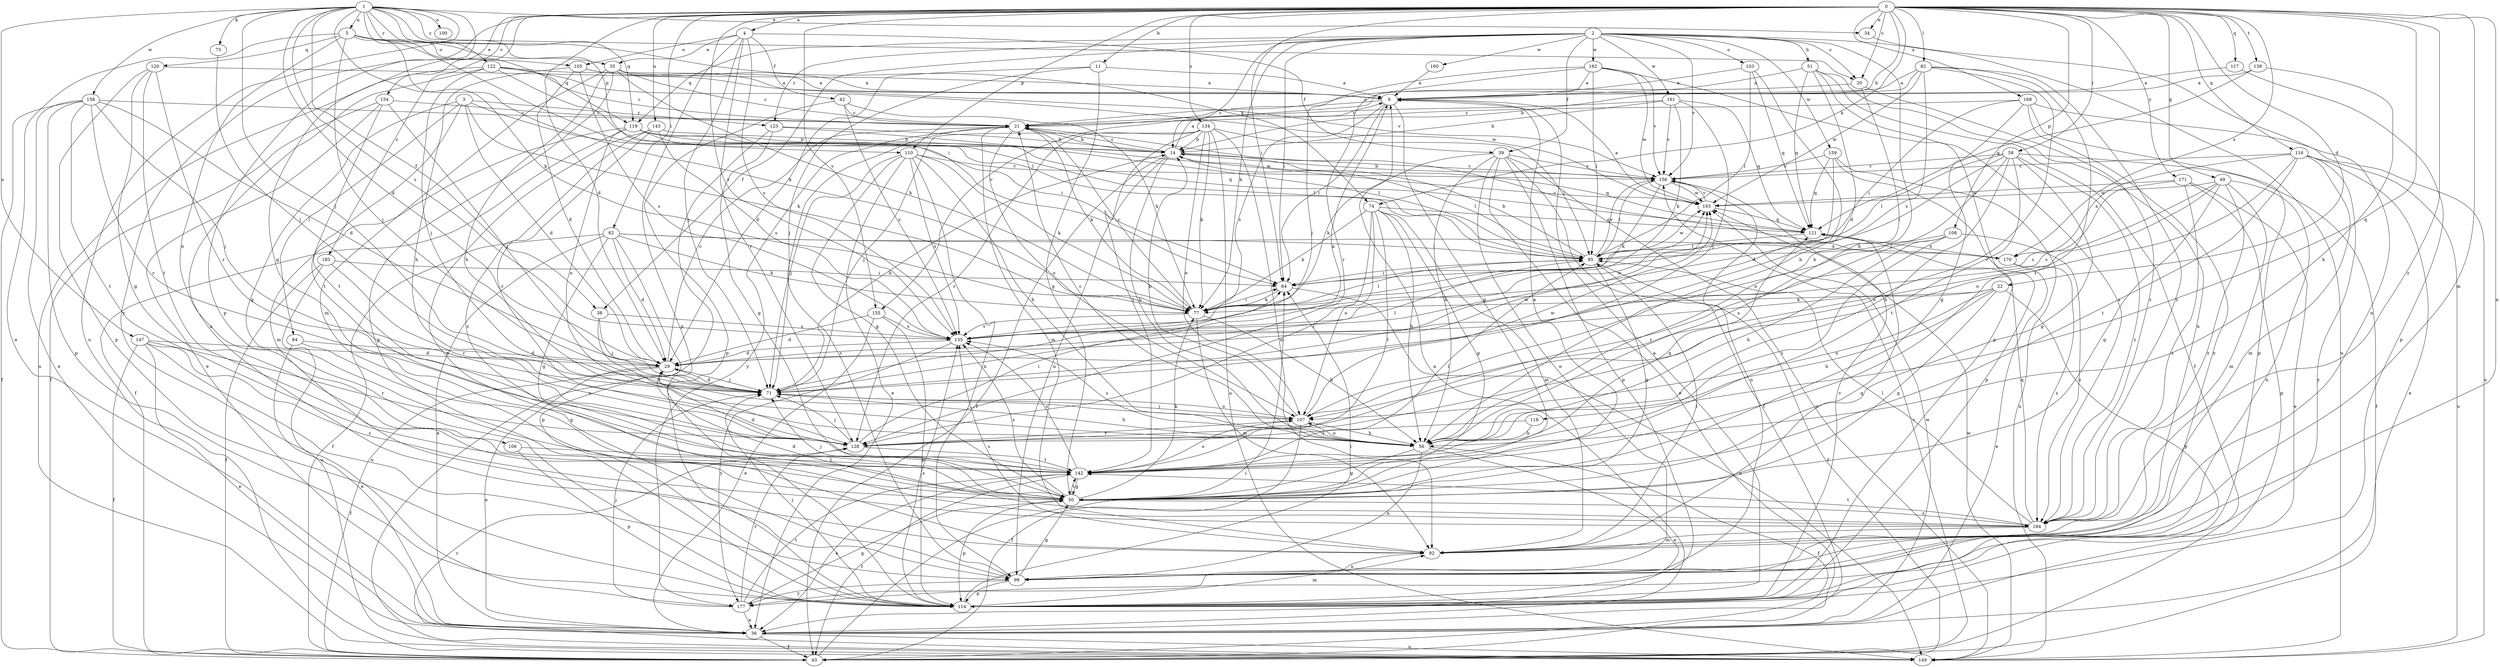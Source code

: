 strict digraph  {
0;
1;
2;
3;
4;
5;
6;
11;
14;
20;
21;
22;
29;
34;
35;
36;
38;
39;
42;
43;
49;
50;
51;
56;
58;
62;
64;
71;
74;
75;
77;
82;
84;
85;
92;
99;
100;
103;
105;
106;
107;
108;
110;
114;
116;
117;
118;
119;
120;
121;
122;
123;
128;
134;
135;
138;
142;
143;
147;
149;
154;
155;
156;
158;
159;
160;
161;
162;
163;
168;
170;
171;
177;
183;
184;
0 -> 4  [label=a];
0 -> 11  [label=b];
0 -> 14  [label=b];
0 -> 20  [label=c];
0 -> 22  [label=d];
0 -> 29  [label=d];
0 -> 34  [label=e];
0 -> 49  [label=g];
0 -> 50  [label=g];
0 -> 58  [label=i];
0 -> 62  [label=i];
0 -> 64  [label=i];
0 -> 74  [label=k];
0 -> 82  [label=l];
0 -> 92  [label=m];
0 -> 99  [label=n];
0 -> 108  [label=p];
0 -> 110  [label=p];
0 -> 116  [label=q];
0 -> 117  [label=q];
0 -> 118  [label=q];
0 -> 134  [label=s];
0 -> 135  [label=s];
0 -> 138  [label=t];
0 -> 143  [label=u];
0 -> 154  [label=v];
0 -> 155  [label=v];
0 -> 168  [label=x];
0 -> 170  [label=x];
0 -> 171  [label=y];
0 -> 177  [label=y];
0 -> 183  [label=z];
0 -> 184  [label=z];
1 -> 5  [label=a];
1 -> 20  [label=c];
1 -> 29  [label=d];
1 -> 34  [label=e];
1 -> 38  [label=f];
1 -> 64  [label=i];
1 -> 71  [label=j];
1 -> 74  [label=k];
1 -> 75  [label=k];
1 -> 77  [label=k];
1 -> 100  [label=o];
1 -> 110  [label=p];
1 -> 114  [label=p];
1 -> 119  [label=q];
1 -> 122  [label=r];
1 -> 135  [label=s];
1 -> 147  [label=u];
1 -> 149  [label=u];
1 -> 158  [label=w];
2 -> 20  [label=c];
2 -> 38  [label=f];
2 -> 39  [label=f];
2 -> 51  [label=h];
2 -> 56  [label=h];
2 -> 64  [label=i];
2 -> 77  [label=k];
2 -> 103  [label=o];
2 -> 119  [label=q];
2 -> 123  [label=r];
2 -> 149  [label=u];
2 -> 155  [label=v];
2 -> 156  [label=v];
2 -> 159  [label=w];
2 -> 160  [label=w];
2 -> 161  [label=w];
2 -> 162  [label=w];
3 -> 29  [label=d];
3 -> 50  [label=g];
3 -> 64  [label=i];
3 -> 77  [label=k];
3 -> 84  [label=l];
3 -> 123  [label=r];
3 -> 142  [label=t];
4 -> 35  [label=e];
4 -> 39  [label=f];
4 -> 42  [label=f];
4 -> 71  [label=j];
4 -> 105  [label=o];
4 -> 114  [label=p];
4 -> 128  [label=r];
4 -> 135  [label=s];
5 -> 35  [label=e];
5 -> 36  [label=e];
5 -> 71  [label=j];
5 -> 77  [label=k];
5 -> 105  [label=o];
5 -> 106  [label=o];
5 -> 119  [label=q];
5 -> 120  [label=q];
6 -> 21  [label=c];
6 -> 50  [label=g];
6 -> 64  [label=i];
6 -> 135  [label=s];
11 -> 6  [label=a];
11 -> 29  [label=d];
11 -> 50  [label=g];
11 -> 71  [label=j];
14 -> 6  [label=a];
14 -> 21  [label=c];
14 -> 43  [label=f];
14 -> 56  [label=h];
14 -> 85  [label=l];
14 -> 99  [label=n];
14 -> 121  [label=q];
14 -> 156  [label=v];
20 -> 21  [label=c];
20 -> 56  [label=h];
20 -> 184  [label=z];
21 -> 14  [label=b];
21 -> 77  [label=k];
21 -> 92  [label=m];
21 -> 107  [label=o];
21 -> 177  [label=y];
22 -> 50  [label=g];
22 -> 56  [label=h];
22 -> 77  [label=k];
22 -> 107  [label=o];
22 -> 114  [label=p];
22 -> 135  [label=s];
29 -> 21  [label=c];
29 -> 36  [label=e];
29 -> 43  [label=f];
29 -> 71  [label=j];
29 -> 85  [label=l];
34 -> 99  [label=n];
35 -> 6  [label=a];
35 -> 21  [label=c];
35 -> 56  [label=h];
35 -> 77  [label=k];
35 -> 92  [label=m];
35 -> 114  [label=p];
36 -> 6  [label=a];
36 -> 43  [label=f];
36 -> 149  [label=u];
36 -> 163  [label=w];
38 -> 71  [label=j];
38 -> 128  [label=r];
38 -> 135  [label=s];
39 -> 36  [label=e];
39 -> 43  [label=f];
39 -> 56  [label=h];
39 -> 77  [label=k];
39 -> 99  [label=n];
39 -> 114  [label=p];
39 -> 149  [label=u];
39 -> 156  [label=v];
42 -> 21  [label=c];
42 -> 77  [label=k];
42 -> 114  [label=p];
42 -> 135  [label=s];
43 -> 64  [label=i];
43 -> 156  [label=v];
49 -> 50  [label=g];
49 -> 92  [label=m];
49 -> 99  [label=n];
49 -> 107  [label=o];
49 -> 135  [label=s];
49 -> 163  [label=w];
49 -> 184  [label=z];
50 -> 6  [label=a];
50 -> 71  [label=j];
50 -> 77  [label=k];
50 -> 114  [label=p];
50 -> 135  [label=s];
50 -> 142  [label=t];
50 -> 184  [label=z];
51 -> 6  [label=a];
51 -> 29  [label=d];
51 -> 43  [label=f];
51 -> 99  [label=n];
51 -> 121  [label=q];
51 -> 184  [label=z];
56 -> 21  [label=c];
56 -> 36  [label=e];
56 -> 43  [label=f];
56 -> 50  [label=g];
56 -> 99  [label=n];
56 -> 107  [label=o];
56 -> 135  [label=s];
58 -> 43  [label=f];
58 -> 50  [label=g];
58 -> 56  [label=h];
58 -> 64  [label=i];
58 -> 85  [label=l];
58 -> 107  [label=o];
58 -> 142  [label=t];
58 -> 156  [label=v];
58 -> 184  [label=z];
62 -> 29  [label=d];
62 -> 36  [label=e];
62 -> 43  [label=f];
62 -> 50  [label=g];
62 -> 77  [label=k];
62 -> 85  [label=l];
62 -> 114  [label=p];
62 -> 170  [label=x];
64 -> 77  [label=k];
64 -> 149  [label=u];
71 -> 6  [label=a];
71 -> 14  [label=b];
71 -> 29  [label=d];
71 -> 56  [label=h];
71 -> 107  [label=o];
71 -> 163  [label=w];
74 -> 50  [label=g];
74 -> 56  [label=h];
74 -> 77  [label=k];
74 -> 92  [label=m];
74 -> 107  [label=o];
74 -> 121  [label=q];
74 -> 128  [label=r];
74 -> 142  [label=t];
75 -> 71  [label=j];
77 -> 21  [label=c];
77 -> 56  [label=h];
77 -> 64  [label=i];
77 -> 85  [label=l];
77 -> 92  [label=m];
77 -> 135  [label=s];
82 -> 6  [label=a];
82 -> 14  [label=b];
82 -> 128  [label=r];
82 -> 135  [label=s];
82 -> 142  [label=t];
82 -> 163  [label=w];
82 -> 184  [label=z];
84 -> 29  [label=d];
84 -> 36  [label=e];
84 -> 50  [label=g];
85 -> 14  [label=b];
85 -> 43  [label=f];
85 -> 50  [label=g];
85 -> 64  [label=i];
85 -> 156  [label=v];
85 -> 163  [label=w];
92 -> 85  [label=l];
92 -> 99  [label=n];
92 -> 121  [label=q];
92 -> 135  [label=s];
99 -> 21  [label=c];
99 -> 50  [label=g];
99 -> 114  [label=p];
99 -> 177  [label=y];
103 -> 6  [label=a];
103 -> 56  [label=h];
103 -> 85  [label=l];
103 -> 121  [label=q];
105 -> 6  [label=a];
105 -> 29  [label=d];
105 -> 56  [label=h];
105 -> 135  [label=s];
105 -> 156  [label=v];
106 -> 114  [label=p];
106 -> 142  [label=t];
107 -> 14  [label=b];
107 -> 43  [label=f];
107 -> 56  [label=h];
107 -> 71  [label=j];
107 -> 128  [label=r];
107 -> 163  [label=w];
108 -> 56  [label=h];
108 -> 85  [label=l];
108 -> 128  [label=r];
108 -> 142  [label=t];
108 -> 184  [label=z];
110 -> 36  [label=e];
110 -> 50  [label=g];
110 -> 56  [label=h];
110 -> 71  [label=j];
110 -> 77  [label=k];
110 -> 99  [label=n];
110 -> 135  [label=s];
110 -> 156  [label=v];
114 -> 6  [label=a];
114 -> 64  [label=i];
114 -> 71  [label=j];
114 -> 92  [label=m];
114 -> 135  [label=s];
114 -> 156  [label=v];
116 -> 36  [label=e];
116 -> 92  [label=m];
116 -> 107  [label=o];
116 -> 142  [label=t];
116 -> 149  [label=u];
116 -> 156  [label=v];
116 -> 170  [label=x];
116 -> 177  [label=y];
117 -> 6  [label=a];
117 -> 114  [label=p];
118 -> 56  [label=h];
118 -> 128  [label=r];
119 -> 14  [label=b];
119 -> 43  [label=f];
119 -> 85  [label=l];
119 -> 92  [label=m];
119 -> 107  [label=o];
119 -> 121  [label=q];
119 -> 163  [label=w];
120 -> 6  [label=a];
120 -> 50  [label=g];
120 -> 114  [label=p];
120 -> 128  [label=r];
120 -> 142  [label=t];
121 -> 85  [label=l];
121 -> 170  [label=x];
122 -> 6  [label=a];
122 -> 21  [label=c];
122 -> 71  [label=j];
122 -> 85  [label=l];
122 -> 99  [label=n];
122 -> 149  [label=u];
122 -> 163  [label=w];
123 -> 14  [label=b];
123 -> 50  [label=g];
123 -> 85  [label=l];
123 -> 149  [label=u];
128 -> 64  [label=i];
128 -> 71  [label=j];
128 -> 142  [label=t];
134 -> 14  [label=b];
134 -> 71  [label=j];
134 -> 77  [label=k];
134 -> 85  [label=l];
134 -> 92  [label=m];
134 -> 107  [label=o];
134 -> 128  [label=r];
134 -> 142  [label=t];
134 -> 149  [label=u];
135 -> 29  [label=d];
135 -> 163  [label=w];
135 -> 177  [label=y];
138 -> 6  [label=a];
138 -> 56  [label=h];
138 -> 121  [label=q];
142 -> 29  [label=d];
142 -> 36  [label=e];
142 -> 43  [label=f];
142 -> 50  [label=g];
142 -> 85  [label=l];
142 -> 107  [label=o];
142 -> 121  [label=q];
142 -> 135  [label=s];
143 -> 14  [label=b];
143 -> 99  [label=n];
143 -> 128  [label=r];
143 -> 135  [label=s];
143 -> 184  [label=z];
147 -> 29  [label=d];
147 -> 36  [label=e];
147 -> 43  [label=f];
147 -> 99  [label=n];
147 -> 128  [label=r];
147 -> 184  [label=z];
149 -> 128  [label=r];
149 -> 163  [label=w];
154 -> 21  [label=c];
154 -> 36  [label=e];
154 -> 43  [label=f];
154 -> 71  [label=j];
154 -> 142  [label=t];
155 -> 29  [label=d];
155 -> 36  [label=e];
155 -> 114  [label=p];
155 -> 135  [label=s];
156 -> 14  [label=b];
156 -> 77  [label=k];
156 -> 85  [label=l];
156 -> 99  [label=n];
156 -> 163  [label=w];
158 -> 21  [label=c];
158 -> 29  [label=d];
158 -> 36  [label=e];
158 -> 43  [label=f];
158 -> 71  [label=j];
158 -> 114  [label=p];
158 -> 128  [label=r];
158 -> 142  [label=t];
159 -> 29  [label=d];
159 -> 114  [label=p];
159 -> 121  [label=q];
159 -> 149  [label=u];
159 -> 156  [label=v];
160 -> 6  [label=a];
161 -> 14  [label=b];
161 -> 21  [label=c];
161 -> 71  [label=j];
161 -> 77  [label=k];
161 -> 121  [label=q];
161 -> 156  [label=v];
162 -> 6  [label=a];
162 -> 71  [label=j];
162 -> 85  [label=l];
162 -> 114  [label=p];
162 -> 128  [label=r];
162 -> 156  [label=v];
162 -> 163  [label=w];
163 -> 6  [label=a];
163 -> 121  [label=q];
163 -> 156  [label=v];
168 -> 21  [label=c];
168 -> 50  [label=g];
168 -> 64  [label=i];
168 -> 114  [label=p];
168 -> 149  [label=u];
168 -> 177  [label=y];
170 -> 21  [label=c];
170 -> 36  [label=e];
170 -> 184  [label=z];
171 -> 36  [label=e];
171 -> 114  [label=p];
171 -> 135  [label=s];
171 -> 163  [label=w];
171 -> 184  [label=z];
177 -> 36  [label=e];
177 -> 50  [label=g];
177 -> 71  [label=j];
177 -> 128  [label=r];
177 -> 142  [label=t];
183 -> 43  [label=f];
183 -> 64  [label=i];
183 -> 128  [label=r];
183 -> 149  [label=u];
184 -> 29  [label=d];
184 -> 85  [label=l];
184 -> 92  [label=m];
184 -> 121  [label=q];
184 -> 142  [label=t];
}
